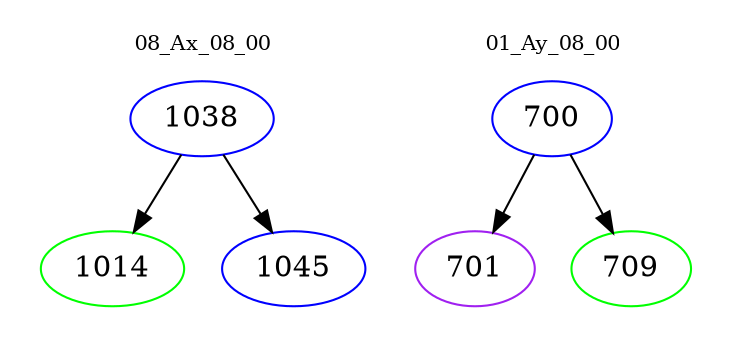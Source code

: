 digraph{
subgraph cluster_0 {
color = white
label = "08_Ax_08_00";
fontsize=10;
T0_1038 [label="1038", color="blue"]
T0_1038 -> T0_1014 [color="black"]
T0_1014 [label="1014", color="green"]
T0_1038 -> T0_1045 [color="black"]
T0_1045 [label="1045", color="blue"]
}
subgraph cluster_1 {
color = white
label = "01_Ay_08_00";
fontsize=10;
T1_700 [label="700", color="blue"]
T1_700 -> T1_701 [color="black"]
T1_701 [label="701", color="purple"]
T1_700 -> T1_709 [color="black"]
T1_709 [label="709", color="green"]
}
}
